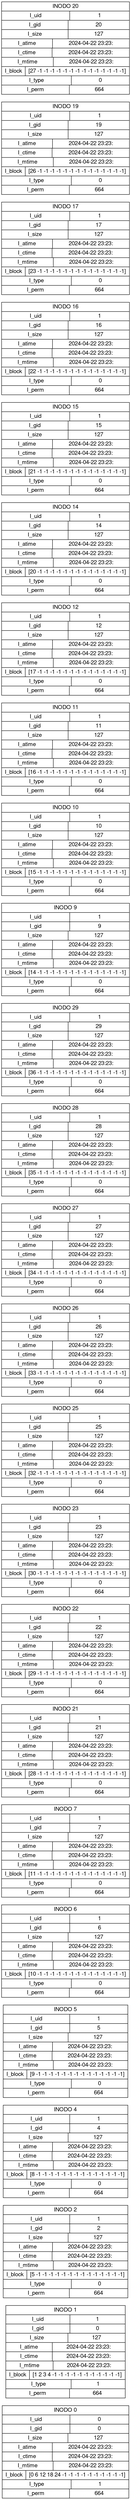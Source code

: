 
		digraph G {
 			fontname="Helvetica,Arial,sans-serif"
			node [fontname="Helvetica,Arial,sans-serif"]
			edge [fontname="Helvetica,Arial,sans-serif"]
			concentrate=True;
			rankdir=LR;
			node [shape=record];
			
			inodo0[label="{INODO 0}
|{I_uid|0}
|{I_gid|0}
|{I_size|127}
|{I_atime|2024-04-22 23:23:}
|{I_ctime|2024-04-22 23:23:}
|{I_mtime|2024-04-22 23:23:}
|{I_block|[0 6 12 18 24 -1 -1 -1 -1 -1 -1 -1 -1 -1 -1]}
|{I_type|1}
|{I_perm|664}"];

inodo1[label="{INODO 1}
|{I_uid|1}
|{I_gid|0}
|{I_size|127}
|{I_atime|2024-04-22 23:23:}
|{I_ctime|2024-04-22 23:23:}
|{I_mtime|2024-04-22 23:23:}
|{I_block|[1 2 3 4 -1 -1 -1 -1 -1 -1 -1 -1 -1 -1 -1]}
|{I_type|1}
|{I_perm|664}"];

inodo2[label="{INODO 2}
|{I_uid|1}
|{I_gid|2}
|{I_size|127}
|{I_atime|2024-04-22 23:23:}
|{I_ctime|2024-04-22 23:23:}
|{I_mtime|2024-04-22 23:23:}
|{I_block|[5 -1 -1 -1 -1 -1 -1 -1 -1 -1 -1 -1 -1 -1 -1]}
|{I_type|0}
|{I_perm|664}"];

inodo4[label="{INODO 4}
|{I_uid|1}
|{I_gid|4}
|{I_size|127}
|{I_atime|2024-04-22 23:23:}
|{I_ctime|2024-04-22 23:23:}
|{I_mtime|2024-04-22 23:23:}
|{I_block|[8 -1 -1 -1 -1 -1 -1 -1 -1 -1 -1 -1 -1 -1 -1]}
|{I_type|0}
|{I_perm|664}"];

inodo5[label="{INODO 5}
|{I_uid|1}
|{I_gid|5}
|{I_size|127}
|{I_atime|2024-04-22 23:23:}
|{I_ctime|2024-04-22 23:23:}
|{I_mtime|2024-04-22 23:23:}
|{I_block|[9 -1 -1 -1 -1 -1 -1 -1 -1 -1 -1 -1 -1 -1 -1]}
|{I_type|0}
|{I_perm|664}"];

inodo6[label="{INODO 6}
|{I_uid|1}
|{I_gid|6}
|{I_size|127}
|{I_atime|2024-04-22 23:23:}
|{I_ctime|2024-04-22 23:23:}
|{I_mtime|2024-04-22 23:23:}
|{I_block|[10 -1 -1 -1 -1 -1 -1 -1 -1 -1 -1 -1 -1 -1 -1]}
|{I_type|0}
|{I_perm|664}"];

inodo7[label="{INODO 7}
|{I_uid|1}
|{I_gid|7}
|{I_size|127}
|{I_atime|2024-04-22 23:23:}
|{I_ctime|2024-04-22 23:23:}
|{I_mtime|2024-04-22 23:23:}
|{I_block|[11 -1 -1 -1 -1 -1 -1 -1 -1 -1 -1 -1 -1 -1 -1]}
|{I_type|0}
|{I_perm|664}"];

inodo21[label="{INODO 21}
|{I_uid|1}
|{I_gid|21}
|{I_size|127}
|{I_atime|2024-04-22 23:23:}
|{I_ctime|2024-04-22 23:23:}
|{I_mtime|2024-04-22 23:23:}
|{I_block|[28 -1 -1 -1 -1 -1 -1 -1 -1 -1 -1 -1 -1 -1 -1]}
|{I_type|0}
|{I_perm|664}"];

inodo22[label="{INODO 22}
|{I_uid|1}
|{I_gid|22}
|{I_size|127}
|{I_atime|2024-04-22 23:23:}
|{I_ctime|2024-04-22 23:23:}
|{I_mtime|2024-04-22 23:23:}
|{I_block|[29 -1 -1 -1 -1 -1 -1 -1 -1 -1 -1 -1 -1 -1 -1]}
|{I_type|0}
|{I_perm|664}"];

inodo23[label="{INODO 23}
|{I_uid|1}
|{I_gid|23}
|{I_size|127}
|{I_atime|2024-04-22 23:23:}
|{I_ctime|2024-04-22 23:23:}
|{I_mtime|2024-04-22 23:23:}
|{I_block|[30 -1 -1 -1 -1 -1 -1 -1 -1 -1 -1 -1 -1 -1 -1]}
|{I_type|0}
|{I_perm|664}"];

inodo25[label="{INODO 25}
|{I_uid|1}
|{I_gid|25}
|{I_size|127}
|{I_atime|2024-04-22 23:23:}
|{I_ctime|2024-04-22 23:23:}
|{I_mtime|2024-04-22 23:23:}
|{I_block|[32 -1 -1 -1 -1 -1 -1 -1 -1 -1 -1 -1 -1 -1 -1]}
|{I_type|0}
|{I_perm|664}"];

inodo26[label="{INODO 26}
|{I_uid|1}
|{I_gid|26}
|{I_size|127}
|{I_atime|2024-04-22 23:23:}
|{I_ctime|2024-04-22 23:23:}
|{I_mtime|2024-04-22 23:23:}
|{I_block|[33 -1 -1 -1 -1 -1 -1 -1 -1 -1 -1 -1 -1 -1 -1]}
|{I_type|0}
|{I_perm|664}"];

inodo27[label="{INODO 27}
|{I_uid|1}
|{I_gid|27}
|{I_size|127}
|{I_atime|2024-04-22 23:23:}
|{I_ctime|2024-04-22 23:23:}
|{I_mtime|2024-04-22 23:23:}
|{I_block|[34 -1 -1 -1 -1 -1 -1 -1 -1 -1 -1 -1 -1 -1 -1]}
|{I_type|0}
|{I_perm|664}"];

inodo28[label="{INODO 28}
|{I_uid|1}
|{I_gid|28}
|{I_size|127}
|{I_atime|2024-04-22 23:23:}
|{I_ctime|2024-04-22 23:23:}
|{I_mtime|2024-04-22 23:23:}
|{I_block|[35 -1 -1 -1 -1 -1 -1 -1 -1 -1 -1 -1 -1 -1 -1]}
|{I_type|0}
|{I_perm|664}"];

inodo29[label="{INODO 29}
|{I_uid|1}
|{I_gid|29}
|{I_size|127}
|{I_atime|2024-04-22 23:23:}
|{I_ctime|2024-04-22 23:23:}
|{I_mtime|2024-04-22 23:23:}
|{I_block|[36 -1 -1 -1 -1 -1 -1 -1 -1 -1 -1 -1 -1 -1 -1]}
|{I_type|0}
|{I_perm|664}"];

inodo9[label="{INODO 9}
|{I_uid|1}
|{I_gid|9}
|{I_size|127}
|{I_atime|2024-04-22 23:23:}
|{I_ctime|2024-04-22 23:23:}
|{I_mtime|2024-04-22 23:23:}
|{I_block|[14 -1 -1 -1 -1 -1 -1 -1 -1 -1 -1 -1 -1 -1 -1]}
|{I_type|0}
|{I_perm|664}"];

inodo10[label="{INODO 10}
|{I_uid|1}
|{I_gid|10}
|{I_size|127}
|{I_atime|2024-04-22 23:23:}
|{I_ctime|2024-04-22 23:23:}
|{I_mtime|2024-04-22 23:23:}
|{I_block|[15 -1 -1 -1 -1 -1 -1 -1 -1 -1 -1 -1 -1 -1 -1]}
|{I_type|0}
|{I_perm|664}"];

inodo11[label="{INODO 11}
|{I_uid|1}
|{I_gid|11}
|{I_size|127}
|{I_atime|2024-04-22 23:23:}
|{I_ctime|2024-04-22 23:23:}
|{I_mtime|2024-04-22 23:23:}
|{I_block|[16 -1 -1 -1 -1 -1 -1 -1 -1 -1 -1 -1 -1 -1 -1]}
|{I_type|0}
|{I_perm|664}"];

inodo12[label="{INODO 12}
|{I_uid|1}
|{I_gid|12}
|{I_size|127}
|{I_atime|2024-04-22 23:23:}
|{I_ctime|2024-04-22 23:23:}
|{I_mtime|2024-04-22 23:23:}
|{I_block|[17 -1 -1 -1 -1 -1 -1 -1 -1 -1 -1 -1 -1 -1 -1]}
|{I_type|0}
|{I_perm|664}"];

inodo14[label="{INODO 14}
|{I_uid|1}
|{I_gid|14}
|{I_size|127}
|{I_atime|2024-04-22 23:23:}
|{I_ctime|2024-04-22 23:23:}
|{I_mtime|2024-04-22 23:23:}
|{I_block|[20 -1 -1 -1 -1 -1 -1 -1 -1 -1 -1 -1 -1 -1 -1]}
|{I_type|0}
|{I_perm|664}"];

inodo15[label="{INODO 15}
|{I_uid|1}
|{I_gid|15}
|{I_size|127}
|{I_atime|2024-04-22 23:23:}
|{I_ctime|2024-04-22 23:23:}
|{I_mtime|2024-04-22 23:23:}
|{I_block|[21 -1 -1 -1 -1 -1 -1 -1 -1 -1 -1 -1 -1 -1 -1]}
|{I_type|0}
|{I_perm|664}"];

inodo16[label="{INODO 16}
|{I_uid|1}
|{I_gid|16}
|{I_size|127}
|{I_atime|2024-04-22 23:23:}
|{I_ctime|2024-04-22 23:23:}
|{I_mtime|2024-04-22 23:23:}
|{I_block|[22 -1 -1 -1 -1 -1 -1 -1 -1 -1 -1 -1 -1 -1 -1]}
|{I_type|0}
|{I_perm|664}"];

inodo17[label="{INODO 17}
|{I_uid|1}
|{I_gid|17}
|{I_size|127}
|{I_atime|2024-04-22 23:23:}
|{I_ctime|2024-04-22 23:23:}
|{I_mtime|2024-04-22 23:23:}
|{I_block|[23 -1 -1 -1 -1 -1 -1 -1 -1 -1 -1 -1 -1 -1 -1]}
|{I_type|0}
|{I_perm|664}"];

inodo19[label="{INODO 19}
|{I_uid|1}
|{I_gid|19}
|{I_size|127}
|{I_atime|2024-04-22 23:23:}
|{I_ctime|2024-04-22 23:23:}
|{I_mtime|2024-04-22 23:23:}
|{I_block|[26 -1 -1 -1 -1 -1 -1 -1 -1 -1 -1 -1 -1 -1 -1]}
|{I_type|0}
|{I_perm|664}"];

inodo20[label="{INODO 20}
|{I_uid|1}
|{I_gid|20}
|{I_size|127}
|{I_atime|2024-04-22 23:23:}
|{I_ctime|2024-04-22 23:23:}
|{I_mtime|2024-04-22 23:23:}
|{I_block|[27 -1 -1 -1 -1 -1 -1 -1 -1 -1 -1 -1 -1 -1 -1]}
|{I_type|0}
|{I_perm|664}"];


		}